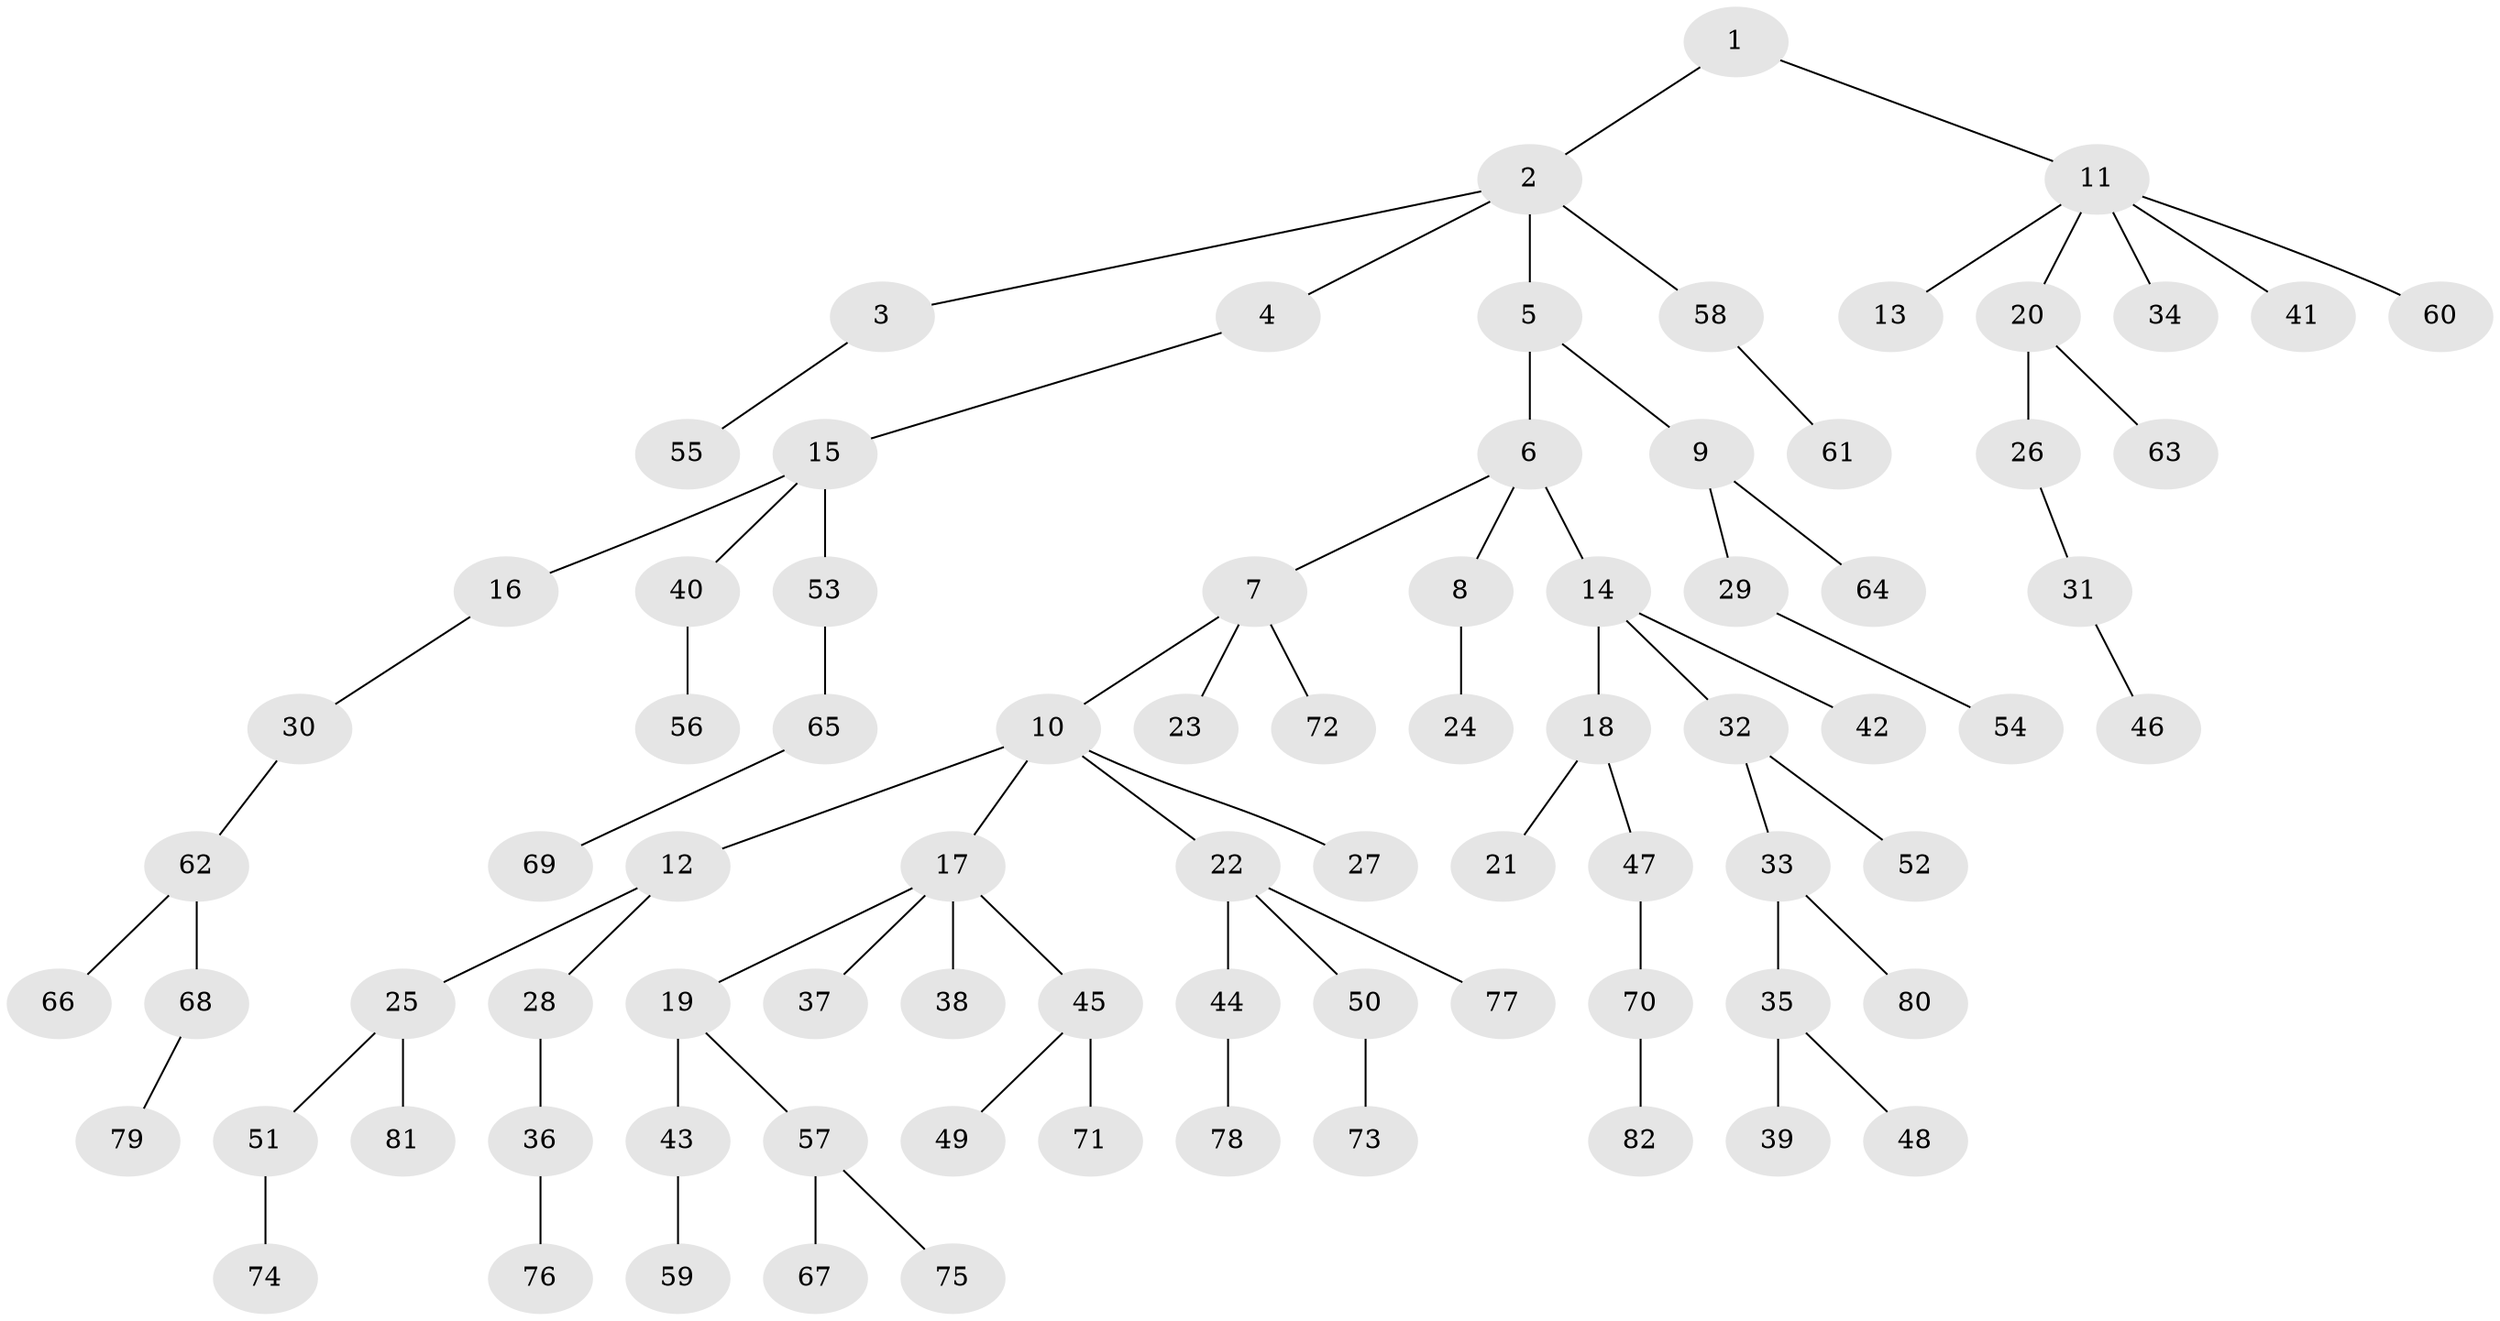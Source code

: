// coarse degree distribution, {6: 0.03773584905660377, 5: 0.018867924528301886, 4: 0.09433962264150944, 7: 0.018867924528301886, 1: 0.6037735849056604, 2: 0.1509433962264151, 3: 0.07547169811320754}
// Generated by graph-tools (version 1.1) at 2025/24/03/03/25 07:24:08]
// undirected, 82 vertices, 81 edges
graph export_dot {
graph [start="1"]
  node [color=gray90,style=filled];
  1;
  2;
  3;
  4;
  5;
  6;
  7;
  8;
  9;
  10;
  11;
  12;
  13;
  14;
  15;
  16;
  17;
  18;
  19;
  20;
  21;
  22;
  23;
  24;
  25;
  26;
  27;
  28;
  29;
  30;
  31;
  32;
  33;
  34;
  35;
  36;
  37;
  38;
  39;
  40;
  41;
  42;
  43;
  44;
  45;
  46;
  47;
  48;
  49;
  50;
  51;
  52;
  53;
  54;
  55;
  56;
  57;
  58;
  59;
  60;
  61;
  62;
  63;
  64;
  65;
  66;
  67;
  68;
  69;
  70;
  71;
  72;
  73;
  74;
  75;
  76;
  77;
  78;
  79;
  80;
  81;
  82;
  1 -- 2;
  1 -- 11;
  2 -- 3;
  2 -- 4;
  2 -- 5;
  2 -- 58;
  3 -- 55;
  4 -- 15;
  5 -- 6;
  5 -- 9;
  6 -- 7;
  6 -- 8;
  6 -- 14;
  7 -- 10;
  7 -- 23;
  7 -- 72;
  8 -- 24;
  9 -- 29;
  9 -- 64;
  10 -- 12;
  10 -- 17;
  10 -- 22;
  10 -- 27;
  11 -- 13;
  11 -- 20;
  11 -- 34;
  11 -- 41;
  11 -- 60;
  12 -- 25;
  12 -- 28;
  14 -- 18;
  14 -- 32;
  14 -- 42;
  15 -- 16;
  15 -- 40;
  15 -- 53;
  16 -- 30;
  17 -- 19;
  17 -- 37;
  17 -- 38;
  17 -- 45;
  18 -- 21;
  18 -- 47;
  19 -- 43;
  19 -- 57;
  20 -- 26;
  20 -- 63;
  22 -- 44;
  22 -- 50;
  22 -- 77;
  25 -- 51;
  25 -- 81;
  26 -- 31;
  28 -- 36;
  29 -- 54;
  30 -- 62;
  31 -- 46;
  32 -- 33;
  32 -- 52;
  33 -- 35;
  33 -- 80;
  35 -- 39;
  35 -- 48;
  36 -- 76;
  40 -- 56;
  43 -- 59;
  44 -- 78;
  45 -- 49;
  45 -- 71;
  47 -- 70;
  50 -- 73;
  51 -- 74;
  53 -- 65;
  57 -- 67;
  57 -- 75;
  58 -- 61;
  62 -- 66;
  62 -- 68;
  65 -- 69;
  68 -- 79;
  70 -- 82;
}
